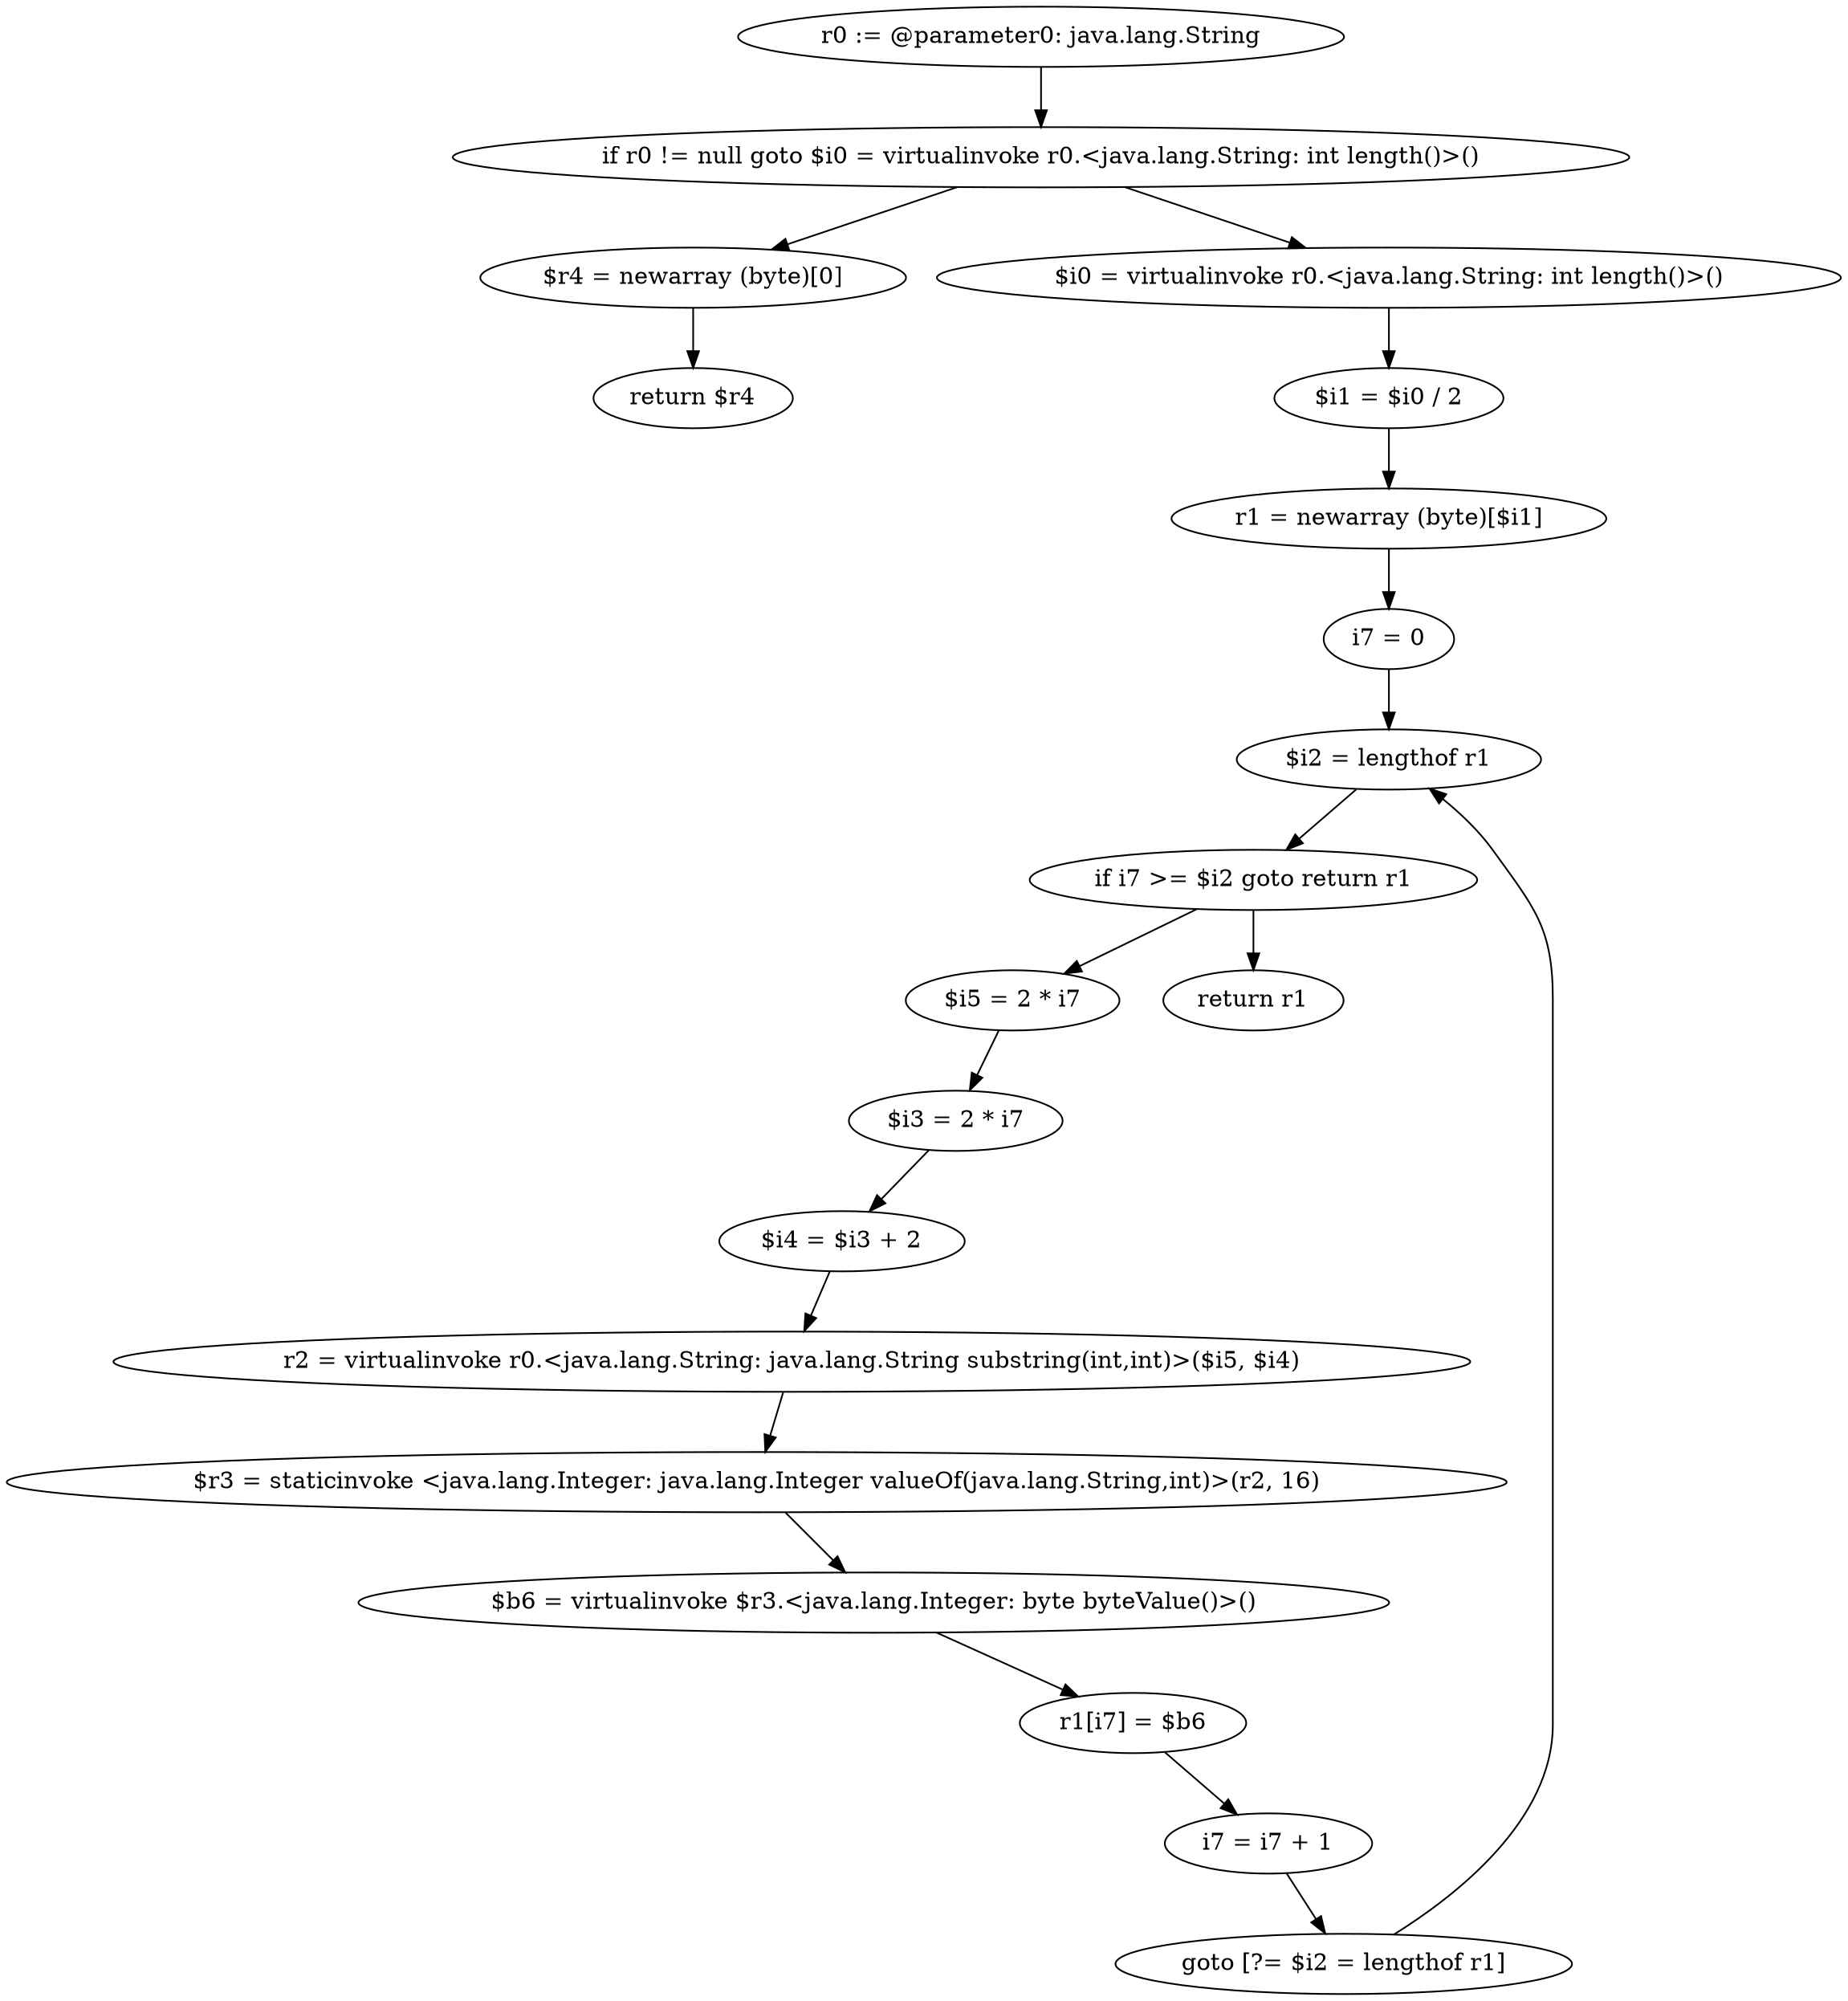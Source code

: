 digraph "unitGraph" {
    "r0 := @parameter0: java.lang.String"
    "if r0 != null goto $i0 = virtualinvoke r0.<java.lang.String: int length()>()"
    "$r4 = newarray (byte)[0]"
    "return $r4"
    "$i0 = virtualinvoke r0.<java.lang.String: int length()>()"
    "$i1 = $i0 / 2"
    "r1 = newarray (byte)[$i1]"
    "i7 = 0"
    "$i2 = lengthof r1"
    "if i7 >= $i2 goto return r1"
    "$i5 = 2 * i7"
    "$i3 = 2 * i7"
    "$i4 = $i3 + 2"
    "r2 = virtualinvoke r0.<java.lang.String: java.lang.String substring(int,int)>($i5, $i4)"
    "$r3 = staticinvoke <java.lang.Integer: java.lang.Integer valueOf(java.lang.String,int)>(r2, 16)"
    "$b6 = virtualinvoke $r3.<java.lang.Integer: byte byteValue()>()"
    "r1[i7] = $b6"
    "i7 = i7 + 1"
    "goto [?= $i2 = lengthof r1]"
    "return r1"
    "r0 := @parameter0: java.lang.String"->"if r0 != null goto $i0 = virtualinvoke r0.<java.lang.String: int length()>()";
    "if r0 != null goto $i0 = virtualinvoke r0.<java.lang.String: int length()>()"->"$r4 = newarray (byte)[0]";
    "if r0 != null goto $i0 = virtualinvoke r0.<java.lang.String: int length()>()"->"$i0 = virtualinvoke r0.<java.lang.String: int length()>()";
    "$r4 = newarray (byte)[0]"->"return $r4";
    "$i0 = virtualinvoke r0.<java.lang.String: int length()>()"->"$i1 = $i0 / 2";
    "$i1 = $i0 / 2"->"r1 = newarray (byte)[$i1]";
    "r1 = newarray (byte)[$i1]"->"i7 = 0";
    "i7 = 0"->"$i2 = lengthof r1";
    "$i2 = lengthof r1"->"if i7 >= $i2 goto return r1";
    "if i7 >= $i2 goto return r1"->"$i5 = 2 * i7";
    "if i7 >= $i2 goto return r1"->"return r1";
    "$i5 = 2 * i7"->"$i3 = 2 * i7";
    "$i3 = 2 * i7"->"$i4 = $i3 + 2";
    "$i4 = $i3 + 2"->"r2 = virtualinvoke r0.<java.lang.String: java.lang.String substring(int,int)>($i5, $i4)";
    "r2 = virtualinvoke r0.<java.lang.String: java.lang.String substring(int,int)>($i5, $i4)"->"$r3 = staticinvoke <java.lang.Integer: java.lang.Integer valueOf(java.lang.String,int)>(r2, 16)";
    "$r3 = staticinvoke <java.lang.Integer: java.lang.Integer valueOf(java.lang.String,int)>(r2, 16)"->"$b6 = virtualinvoke $r3.<java.lang.Integer: byte byteValue()>()";
    "$b6 = virtualinvoke $r3.<java.lang.Integer: byte byteValue()>()"->"r1[i7] = $b6";
    "r1[i7] = $b6"->"i7 = i7 + 1";
    "i7 = i7 + 1"->"goto [?= $i2 = lengthof r1]";
    "goto [?= $i2 = lengthof r1]"->"$i2 = lengthof r1";
}
